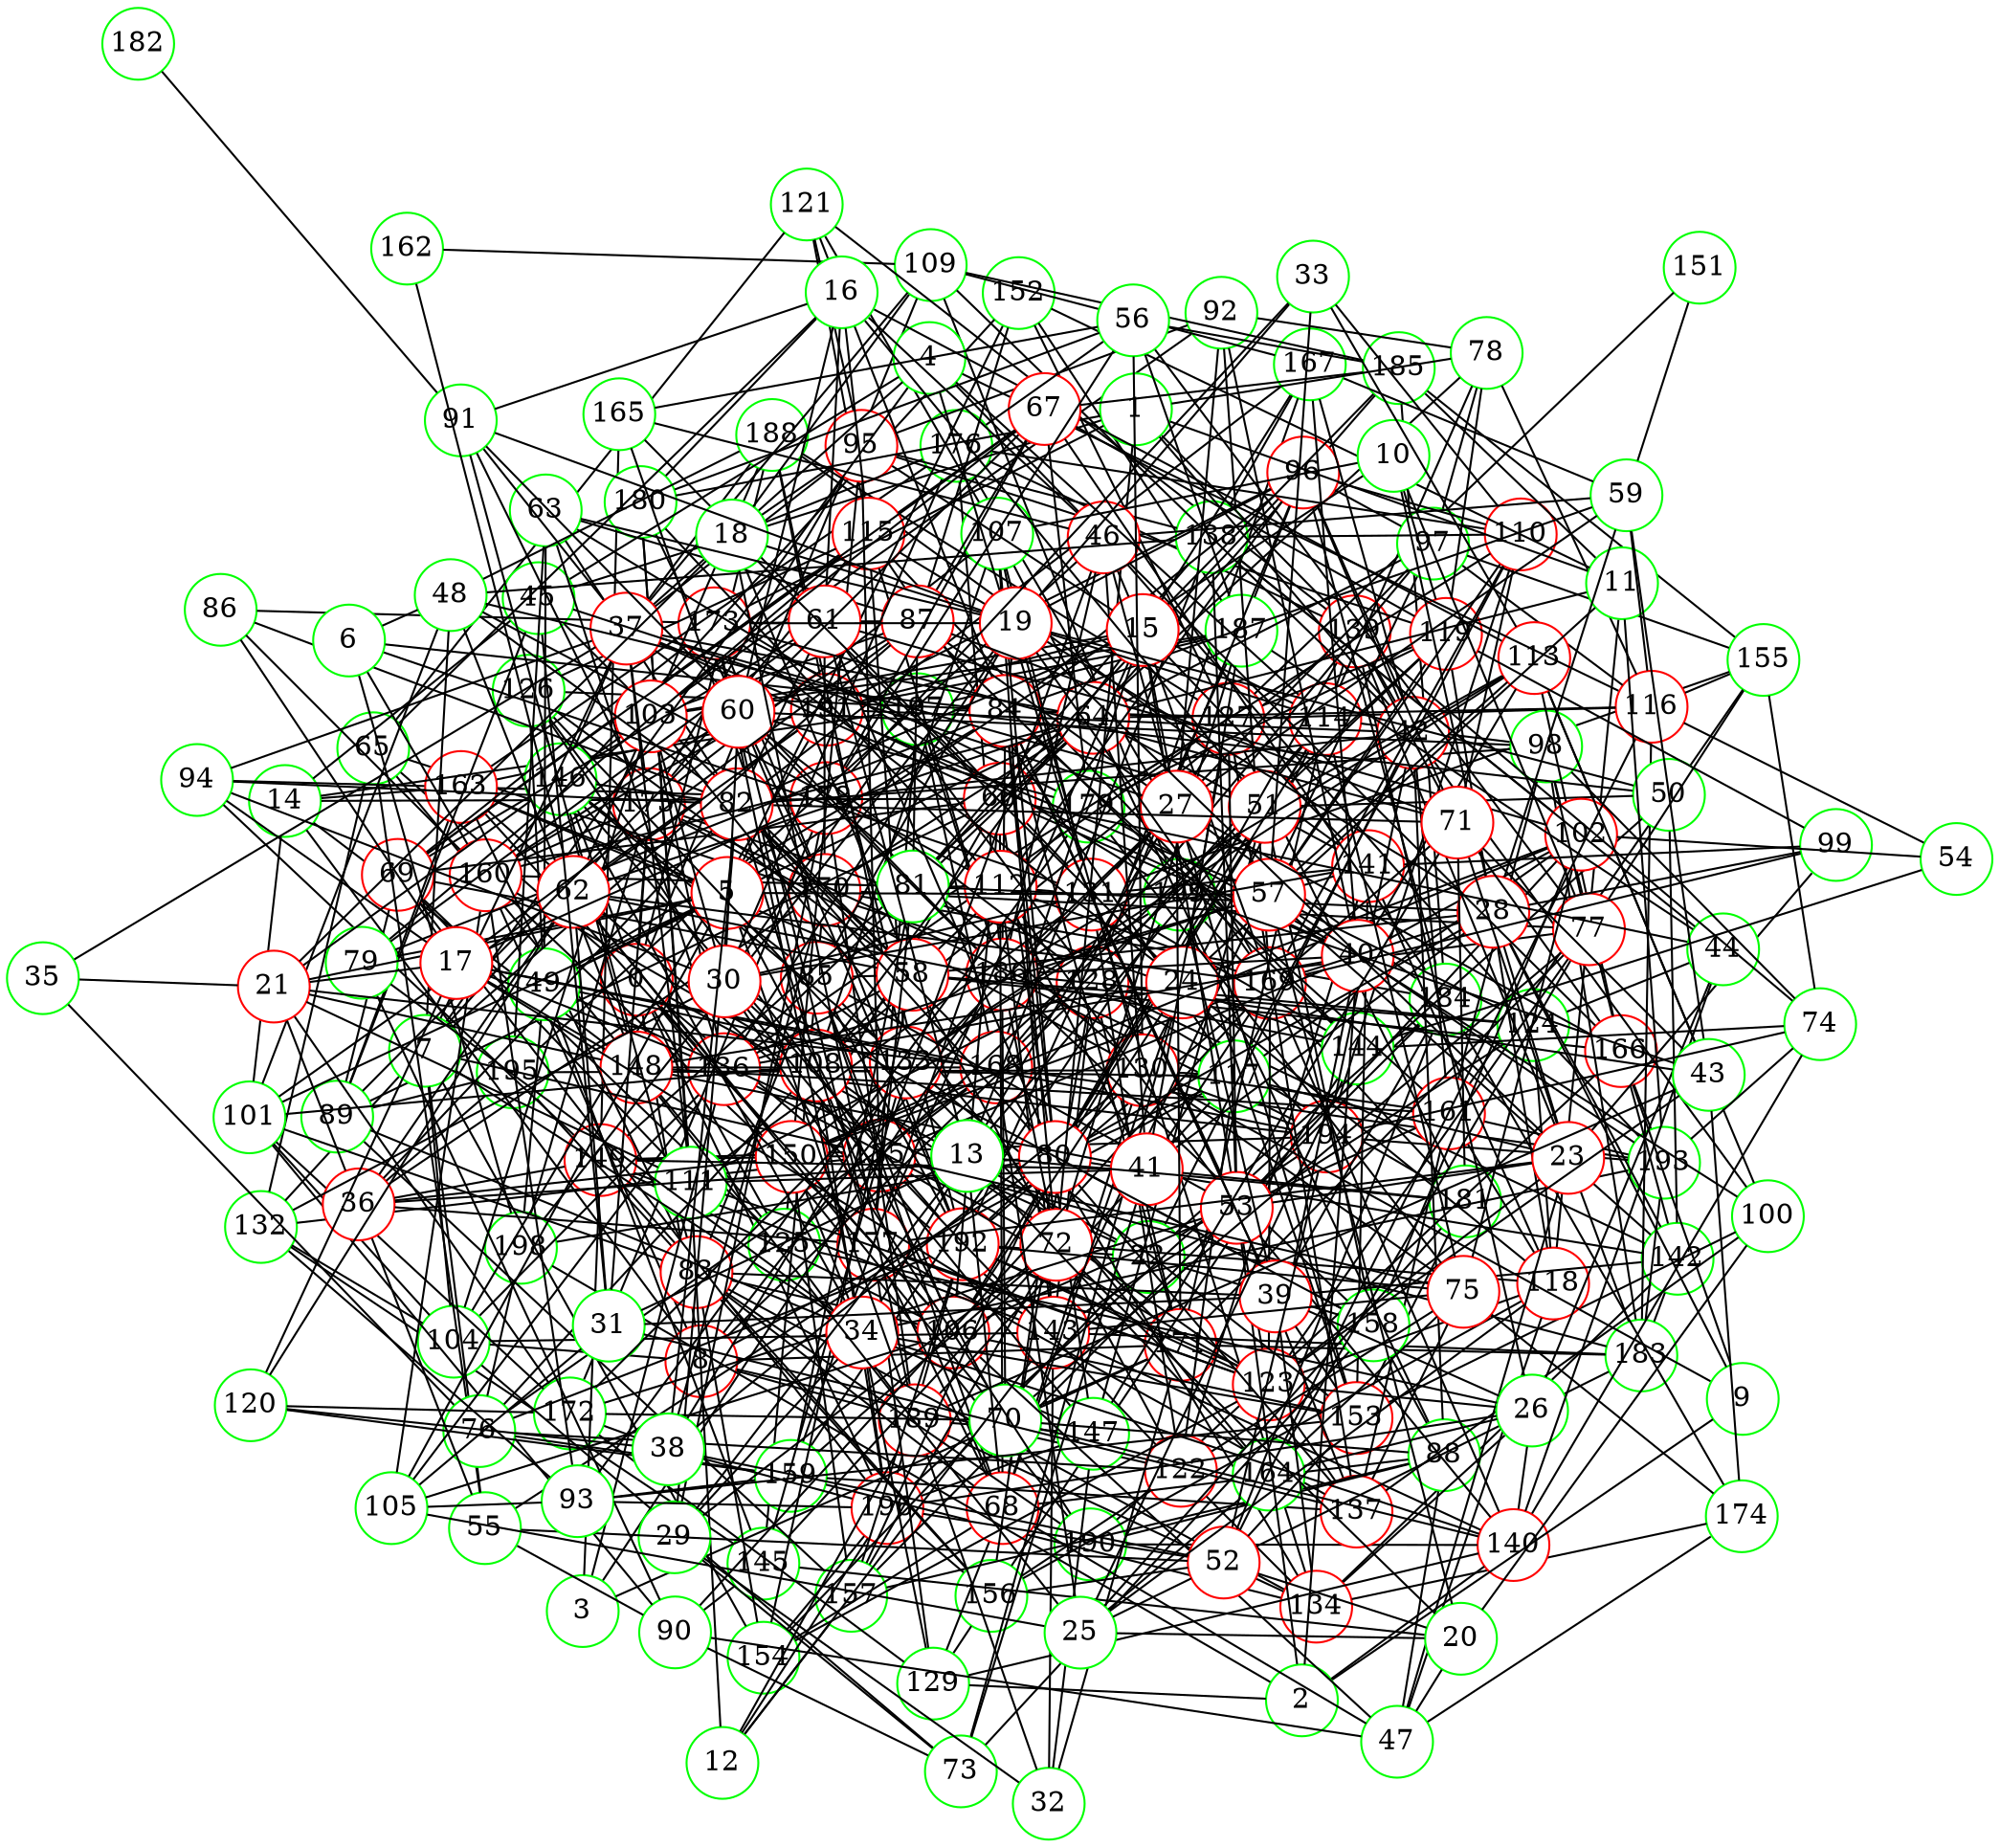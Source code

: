 graph {
graph ["layout"="fdp"]
node ["style"="filled","fillcolor"="white","fixedsize"="true","shape"="circle"]
"0" ["color"="red"]
"65" ["color"="green"]
"128" ["color"="red"]
"167" ["color"="green"]
"171" ["color"="red"]
"183" ["color"="green"]
"193" ["color"="green"]
"194" ["color"="red"]
"197" ["color"="green"]
"142" ["color"="green"]
"166" ["color"="red"]
"190" ["color"="green"]
"143" ["color"="red"]
"149" ["color"="red"]
"165" ["color"="green"]
"156" ["color"="green"]
"195" ["color"="green"]
"196" ["color"="red"]
"181" ["color"="green"]
"199" ["color"="green"]
"132" ["color"="green"]
"145" ["color"="green"]
"170" ["color"="red"]
"192" ["color"="red"]
"180" ["color"="green"]
"184" ["color"="green"]
"185" ["color"="green"]
"173" ["color"="red"]
"179" ["color"="green"]
"135" ["color"="red"]
"163" ["color"="red"]
"176" ["color"="green"]
"186" ["color"="red"]
"178" ["color"="red"]
"189" ["color"="red"]
"191" ["color"="red"]
"168" ["color"="red"]
"175" ["color"="red"]
"198" ["color"="green"]
"121" ["color"="green"]
"139" ["color"="red"]
"125" ["color"="green"]
"150" ["color"="red"]
"169" ["color"="red"]
"157" ["color"="green"]
"8" ["color"="red"]
"160" ["color"="red"]
"177" ["color"="red"]
"117" ["color"="green"]
"130" ["color"="red"]
"161" ["color"="red"]
"136" ["color"="red"]
"122" ["color"="red"]
"131" ["color"="red"]
"134" ["color"="red"]
"174" ["color"="green"]
"159" ["color"="green"]
"141" ["color"="red"]
"153" ["color"="red"]
"188" ["color"="green"]
"144" ["color"="green"]
"155" ["color"="green"]
"104" ["color"="green"]
"14" ["color"="green"]
"66" ["color"="red"]
"147" ["color"="green"]
"68" ["color"="red"]
"129" ["color"="green"]
"140" ["color"="red"]
"172" ["color"="green"]
"108" ["color"="red"]
"123" ["color"="red"]
"137" ["color"="red"]
"154" ["color"="green"]
"83" ["color"="red"]
"146" ["color"="green"]
"85" ["color"="red"]
"106" ["color"="red"]
"114" ["color"="red"]
"127" ["color"="red"]
"151" ["color"="green"]
"152" ["color"="green"]
"187" ["color"="green"]
"101" ["color"="green"]
"88" ["color"="green"]
"158" ["color"="green"]
"69" ["color"="red"]
"115" ["color"="red"]
"133" ["color"="red"]
"126" ["color"="green"]
"89" ["color"="green"]
"111" ["color"="green"]
"78" ["color"="green"]
"97" ["color"="green"]
"116" ["color"="red"]
"119" ["color"="red"]
"92" ["color"="green"]
"95" ["color"="red"]
"138" ["color"="green"]
"148" ["color"="red"]
"45" ["color"="green"]
"58" ["color"="red"]
"82" ["color"="red"]
"98" ["color"="green"]
"86" ["color"="green"]
"94" ["color"="green"]
"124" ["color"="green"]
"109" ["color"="green"]
"162" ["color"="green"]
"22" ["color"="green"]
"49" ["color"="green"]
"64" ["color"="red"]
"107" ["color"="green"]
"84" ["color"="red"]
"96" ["color"="red"]
"112" ["color"="red"]
"110" ["color"="red"]
"63" ["color"="green"]
"87" ["color"="red"]
"103" ["color"="red"]
"164" ["color"="green"]
"50" ["color"="green"]
"51" ["color"="red"]
"80" ["color"="red"]
"113" ["color"="red"]
"42" ["color"="red"]
"100" ["color"="green"]
"1" ["color"="green"]
"72" ["color"="red"]
"118" ["color"="red"]
"11" ["color"="green"]
"24" ["color"="red"]
"102" ["color"="red"]
"73" ["color"="green"]
"90" ["color"="green"]
"77" ["color"="red"]
"2" ["color"="green"]
"53" ["color"="red"]
"40" ["color"="red"]
"9" ["color"="green"]
"28" ["color"="red"]
"81" ["color"="green"]
"99" ["color"="green"]
"41" ["color"="red"]
"46" ["color"="red"]
"59" ["color"="green"]
"3" ["color"="green"]
"4" ["color"="green"]
"37" ["color"="red"]
"57" ["color"="red"]
"91" ["color"="green"]
"182" ["color"="green"]
"7" ["color"="green"]
"48" ["color"="green"]
"34" ["color"="red"]
"79" ["color"="green"]
"55" ["color"="green"]
"5" ["color"="red"]
"21" ["color"="red"]
"35" ["color"="green"]
"76" ["color"="green"]
"36" ["color"="red"]
"62" ["color"="red"]
"70" ["color"="green"]
"120" ["color"="green"]
"105" ["color"="green"]
"10" ["color"="green"]
"6" ["color"="green"]
"12" ["color"="green"]
"13" ["color"="green"]
"29" ["color"="green"]
"32" ["color"="green"]
"61" ["color"="red"]
"31" ["color"="green"]
"39" ["color"="red"]
"15" ["color"="red"]
"27" ["color"="red"]
"16" ["color"="green"]
"60" ["color"="red"]
"67" ["color"="red"]
"17" ["color"="red"]
"18" ["color"="green"]
"19" ["color"="red"]
"33" ["color"="green"]
"23" ["color"="red"]
"71" ["color"="red"]
"47" ["color"="green"]
"20" ["color"="green"]
"52" ["color"="red"]
"25" ["color"="green"]
"26" ["color"="green"]
"44" ["color"="green"]
"30" ["color"="red"]
"38" ["color"="green"]
"43" ["color"="green"]
"54" ["color"="green"]
"56" ["color"="green"]
"74" ["color"="green"]
"75" ["color"="red"]
"93" ["color"="green"]
"0" -- "65"
"0" -- "196"
"0" -- "8"
"0" -- "106"
"0" -- "109"
"0" -- "143"
"0" -- "175"
"0" -- "177"
"0" -- "22"
"0" -- "188"
"0" -- "125"
"0" -- "126"
"0" -- "190"
"65" -- "128"
"65" -- "132"
"65" -- "121"
"65" -- "125"
"128" -- "167"
"128" -- "171"
"128" -- "142"
"128" -- "143"
"128" -- "181"
"171" -- "183"
"183" -- "193"
"193" -- "194"
"194" -- "197"
"142" -- "166"
"142" -- "183"
"166" -- "193"
"166" -- "190"
"143" -- "149"
"143" -- "183"
"149" -- "194"
"149" -- "165"
"149" -- "156"
"156" -- "195"
"156" -- "196"
"181" -- "199"
"132" -- "145"
"132" -- "135"
"132" -- "175"
"145" -- "170"
"170" -- "192"
"170" -- "180"
"170" -- "184"
"170" -- "173"
"192" -- "196"
"184" -- "196"
"184" -- "185"
"173" -- "179"
"135" -- "163"
"135" -- "168"
"135" -- "149"
"135" -- "183"
"163" -- "176"
"163" -- "178"
"163" -- "191"
"176" -- "186"
"186" -- "194"
"186" -- "197"
"178" -- "189"
"191" -- "192"
"168" -- "193"
"168" -- "197"
"175" -- "198"
"121" -- "139"
"139" -- "176"
"125" -- "150"
"125" -- "189"
"150" -- "168"
"150" -- "169"
"150" -- "157"
"169" -- "192"
"169" -- "176"
"157" -- "192"
"8" -- "128"
"8" -- "160"
"8" -- "117"
"8" -- "104"
"8" -- "122"
"8" -- "186"
"8" -- "171"
"8" -- "189"
"8" -- "14"
"160" -- "175"
"160" -- "177"
"177" -- "197"
"117" -- "130"
"117" -- "136"
"117" -- "122"
"117" -- "189"
"117" -- "175"
"130" -- "161"
"130" -- "194"
"130" -- "195"
"130" -- "175"
"130" -- "178"
"161" -- "193"
"136" -- "194"
"122" -- "131"
"122" -- "134"
"122" -- "135"
"122" -- "156"
"122" -- "141"
"131" -- "134"
"131" -- "141"
"131" -- "144"
"131" -- "155"
"134" -- "168"
"134" -- "189"
"134" -- "142"
"134" -- "174"
"134" -- "159"
"174" -- "184"
"159" -- "199"
"141" -- "153"
"141" -- "186"
"141" -- "188"
"153" -- "192"
"153" -- "181"
"153" -- "199"
"188" -- "191"
"144" -- "156"
"144" -- "175"
"155" -- "161"
"155" -- "185"
"104" -- "132"
"104" -- "136"
"104" -- "143"
"104" -- "191"
"14" -- "66"
"14" -- "163"
"14" -- "148"
"14" -- "101"
"14" -- "197"
"14" -- "45"
"66" -- "147"
"66" -- "68"
"66" -- "69"
"66" -- "165"
"66" -- "150"
"66" -- "89"
"66" -- "106"
"66" -- "78"
"147" -- "196"
"147" -- "189"
"68" -- "128"
"68" -- "129"
"68" -- "130"
"68" -- "108"
"68" -- "177"
"68" -- "83"
"68" -- "85"
"68" -- "88"
"68" -- "154"
"129" -- "177"
"129" -- "140"
"129" -- "156"
"129" -- "172"
"140" -- "169"
"140" -- "190"
"140" -- "143"
"172" -- "178"
"108" -- "160"
"108" -- "179"
"108" -- "196"
"108" -- "123"
"108" -- "139"
"108" -- "173"
"123" -- "192"
"123" -- "135"
"123" -- "137"
"123" -- "169"
"123" -- "177"
"123" -- "154"
"137" -- "161"
"137" -- "177"
"137" -- "159"
"154" -- "196"
"83" -- "146"
"83" -- "163"
"83" -- "180"
"83" -- "85"
"83" -- "101"
"83" -- "134"
"83" -- "106"
"83" -- "154"
"83" -- "190"
"146" -- "192"
"85" -- "192"
"85" -- "146"
"85" -- "165"
"85" -- "106"
"85" -- "171"
"85" -- "127"
"106" -- "161"
"106" -- "114"
"106" -- "163"
"106" -- "149"
"106" -- "153"
"114" -- "128"
"114" -- "130"
"114" -- "197"
"114" -- "199"
"114" -- "139"
"114" -- "171"
"127" -- "136"
"127" -- "137"
"127" -- "181"
"127" -- "151"
"127" -- "152"
"127" -- "188"
"152" -- "160"
"152" -- "187"
"187" -- "192"
"187" -- "197"
"187" -- "191"
"101" -- "104"
"101" -- "108"
"101" -- "172"
"101" -- "191"
"88" -- "157"
"88" -- "158"
"88" -- "190"
"158" -- "186"
"69" -- "115"
"69" -- "196"
"69" -- "89"
"69" -- "125"
"69" -- "173"
"69" -- "111"
"115" -- "144"
"115" -- "117"
"115" -- "133"
"115" -- "121"
"115" -- "186"
"115" -- "126"
"115" -- "175"
"133" -- "145"
"133" -- "146"
"133" -- "150"
"133" -- "199"
"133" -- "153"
"133" -- "188"
"126" -- "135"
"126" -- "127"
"89" -- "163"
"89" -- "195"
"89" -- "157"
"111" -- "128"
"111" -- "131"
"111" -- "180"
"111" -- "123"
"78" -- "97"
"78" -- "114"
"78" -- "116"
"78" -- "119"
"78" -- "92"
"97" -- "131"
"97" -- "116"
"97" -- "168"
"97" -- "155"
"97" -- "143"
"116" -- "183"
"116" -- "155"
"116" -- "127"
"119" -- "179"
"119" -- "125"
"119" -- "127"
"92" -- "146"
"92" -- "169"
"92" -- "95"
"95" -- "150"
"95" -- "119"
"95" -- "135"
"95" -- "121"
"95" -- "138"
"95" -- "175"
"138" -- "167"
"148" -- "161"
"148" -- "168"
"45" -- "89"
"45" -- "58"
"58" -- "163"
"58" -- "69"
"58" -- "166"
"58" -- "136"
"58" -- "82"
"58" -- "85"
"58" -- "122"
"58" -- "154"
"58" -- "124"
"58" -- "126"
"82" -- "98"
"82" -- "167"
"82" -- "168"
"82" -- "177"
"82" -- "146"
"82" -- "86"
"82" -- "94"
"98" -- "161"
"98" -- "114"
"98" -- "166"
"98" -- "183"
"86" -- "160"
"86" -- "173"
"94" -- "163"
"94" -- "149"
"124" -- "193"
"124" -- "186"
"124" -- "143"
"109" -- "162"
"109" -- "167"
"109" -- "199"
"109" -- "185"
"22" -- "192"
"22" -- "49"
"22" -- "50"
"22" -- "194"
"22" -- "42"
"22" -- "154"
"22" -- "158"
"49" -- "64"
"49" -- "145"
"49" -- "84"
"49" -- "133"
"49" -- "198"
"49" -- "126"
"49" -- "63"
"64" -- "160"
"64" -- "97"
"64" -- "136"
"64" -- "170"
"64" -- "107"
"64" -- "141"
"64" -- "116"
"64" -- "149"
"64" -- "88"
"64" -- "185"
"107" -- "131"
"107" -- "121"
"107" -- "108"
"107" -- "143"
"107" -- "175"
"84" -- "96"
"84" -- "161"
"84" -- "171"
"84" -- "121"
"84" -- "186"
"96" -- "112"
"96" -- "128"
"96" -- "97"
"96" -- "184"
"96" -- "187"
"96" -- "110"
"96" -- "191"
"112" -- "131"
"112" -- "180"
"112" -- "169"
"112" -- "143"
"112" -- "159"
"110" -- "176"
"110" -- "194"
"110" -- "179"
"110" -- "117"
"110" -- "169"
"110" -- "138"
"63" -- "82"
"63" -- "195"
"63" -- "87"
"63" -- "199"
"63" -- "136"
"87" -- "160"
"87" -- "103"
"87" -- "173"
"87" -- "144"
"87" -- "152"
"87" -- "184"
"103" -- "164"
"103" -- "104"
"103" -- "136"
"103" -- "187"
"103" -- "188"
"50" -- "51"
"50" -- "197"
"50" -- "142"
"51" -- "80"
"51" -- "113"
"51" -- "147"
"51" -- "119"
"51" -- "168"
"51" -- "158"
"80" -- "192"
"80" -- "130"
"80" -- "198"
"80" -- "137"
"80" -- "107"
"80" -- "139"
"80" -- "142"
"80" -- "82"
"80" -- "114"
"80" -- "84"
"80" -- "117"
"80" -- "156"
"80" -- "157"
"80" -- "158"
"113" -- "133"
"113" -- "166"
"113" -- "186"
"42" -- "96"
"42" -- "161"
"42" -- "178"
"42" -- "194"
"42" -- "100"
"42" -- "167"
"42" -- "88"
"42" -- "139"
"42" -- "109"
"42" -- "191"
"100" -- "113"
"100" -- "137"
"100" -- "153"
"1" -- "180"
"1" -- "72"
"1" -- "42"
"1" -- "11"
"1" -- "139"
"1" -- "45"
"1" -- "173"
"1" -- "78"
"72" -- "145"
"72" -- "84"
"72" -- "118"
"72" -- "136"
"72" -- "186"
"72" -- "187"
"72" -- "157"
"72" -- "159"
"118" -- "161"
"118" -- "119"
"118" -- "123"
"118" -- "124"
"118" -- "156"
"118" -- "141"
"11" -- "64"
"11" -- "193"
"11" -- "118"
"11" -- "24"
"11" -- "152"
"11" -- "185"
"24" -- "68"
"24" -- "148"
"24" -- "102"
"24" -- "118"
"24" -- "73"
"24" -- "106"
"24" -- "187"
"24" -- "77"
"24" -- "173"
"102" -- "117"
"102" -- "150"
"102" -- "138"
"102" -- "158"
"73" -- "104"
"73" -- "90"
"73" -- "158"
"90" -- "145"
"90" -- "101"
"90" -- "169"
"77" -- "98"
"77" -- "164"
"77" -- "170"
"77" -- "123"
"77" -- "155"
"77" -- "171"
"2" -- "129"
"2" -- "53"
"2" -- "198"
"2" -- "40"
"2" -- "9"
"2" -- "140"
"53" -- "102"
"53" -- "137"
"53" -- "138"
"53" -- "140"
"53" -- "172"
"53" -- "112"
"53" -- "84"
"53" -- "85"
"53" -- "184"
"53" -- "123"
"53" -- "157"
"53" -- "127"
"40" -- "66"
"40" -- "100"
"40" -- "102"
"40" -- "135"
"40" -- "167"
"40" -- "136"
"40" -- "113"
"40" -- "179"
"40" -- "186"
"40" -- "123"
"40" -- "92"
"40" -- "191"
"9" -- "130"
"9" -- "166"
"9" -- "28"
"28" -- "80"
"28" -- "81"
"28" -- "99"
"28" -- "115"
"28" -- "41"
"28" -- "169"
"28" -- "58"
"28" -- "59"
"28" -- "142"
"81" -- "96"
"81" -- "112"
"81" -- "160"
"81" -- "177"
"81" -- "87"
"81" -- "138"
"81" -- "159"
"99" -- "119"
"99" -- "169"
"99" -- "141"
"41" -- "112"
"41" -- "148"
"41" -- "149"
"41" -- "181"
"41" -- "73"
"41" -- "169"
"41" -- "46"
"41" -- "111"
"41" -- "127"
"46" -- "195"
"46" -- "165"
"46" -- "166"
"46" -- "135"
"46" -- "186"
"46" -- "59"
"46" -- "124"
"59" -- "84"
"59" -- "116"
"59" -- "151"
"59" -- "167"
"3" -- "149"
"3" -- "136"
"3" -- "186"
"3" -- "171"
"4" -- "114"
"4" -- "131"
"4" -- "116"
"4" -- "37"
"4" -- "7"
"4" -- "45"
"4" -- "46"
"37" -- "64"
"37" -- "128"
"37" -- "66"
"37" -- "109"
"37" -- "111"
"37" -- "175"
"37" -- "146"
"37" -- "51"
"37" -- "57"
"37" -- "91"
"37" -- "188"
"37" -- "94"
"37" -- "95"
"57" -- "113"
"57" -- "193"
"57" -- "119"
"57" -- "136"
"57" -- "124"
"57" -- "110"
"57" -- "142"
"91" -- "148"
"91" -- "182"
"91" -- "186"
"91" -- "175"
"7" -- "48"
"7" -- "34"
"7" -- "37"
"7" -- "55"
"7" -- "87"
"7" -- "135"
"7" -- "104"
"7" -- "154"
"48" -- "112"
"48" -- "82"
"48" -- "148"
"48" -- "101"
"48" -- "197"
"48" -- "138"
"48" -- "188"
"34" -- "129"
"34" -- "193"
"34" -- "196"
"34" -- "140"
"34" -- "173"
"34" -- "79"
"34" -- "146"
"34" -- "147"
"34" -- "150"
"34" -- "89"
"34" -- "153"
"34" -- "127"
"79" -- "115"
"79" -- "84"
"79" -- "90"
"55" -- "80"
"55" -- "65"
"55" -- "90"
"5" -- "49"
"5" -- "163"
"5" -- "21"
"5" -- "101"
"5" -- "70"
"5" -- "152"
"5" -- "57"
"5" -- "105"
"5" -- "10"
"5" -- "189"
"5" -- "79"
"21" -- "146"
"21" -- "35"
"21" -- "36"
"21" -- "148"
"21" -- "168"
"21" -- "172"
"21" -- "111"
"35" -- "37"
"35" -- "76"
"76" -- "192"
"76" -- "198"
"76" -- "168"
"76" -- "122"
"76" -- "108"
"76" -- "159"
"36" -- "80"
"36" -- "177"
"36" -- "82"
"36" -- "195"
"36" -- "149"
"36" -- "150"
"36" -- "55"
"36" -- "170"
"36" -- "62"
"62" -- "64"
"62" -- "144"
"62" -- "162"
"62" -- "70"
"62" -- "150"
"62" -- "103"
"62" -- "120"
"62" -- "169"
"62" -- "191"
"70" -- "88"
"70" -- "186"
"70" -- "171"
"70" -- "140"
"70" -- "172"
"70" -- "77"
"120" -- "172"
"120" -- "159"
"105" -- "160"
"105" -- "136"
"105" -- "106"
"10" -- "119"
"10" -- "107"
"10" -- "28"
"10" -- "77"
"6" -- "48"
"6" -- "160"
"6" -- "131"
"6" -- "84"
"6" -- "198"
"12" -- "196"
"12" -- "157"
"12" -- "189"
"12" -- "111"
"12" -- "143"
"13" -- "51"
"13" -- "68"
"13" -- "164"
"13" -- "181"
"13" -- "138"
"13" -- "29"
"13" -- "61"
"13" -- "126"
"13" -- "31"
"29" -- "32"
"29" -- "34"
"29" -- "82"
"29" -- "178"
"29" -- "72"
"29" -- "73"
"32" -- "147"
"32" -- "171"
"32" -- "189"
"32" -- "143"
"61" -- "80"
"61" -- "128"
"61" -- "82"
"61" -- "69"
"61" -- "102"
"61" -- "87"
"61" -- "170"
"61" -- "79"
"31" -- "39"
"31" -- "105"
"31" -- "137"
"31" -- "45"
"31" -- "62"
"31" -- "175"
"39" -- "83"
"39" -- "131"
"39" -- "84"
"39" -- "134"
"39" -- "199"
"39" -- "184"
"39" -- "153"
"39" -- "142"
"15" -- "103"
"15" -- "167"
"15" -- "168"
"15" -- "169"
"15" -- "108"
"15" -- "141"
"15" -- "46"
"15" -- "177"
"15" -- "82"
"15" -- "114"
"15" -- "53"
"15" -- "185"
"15" -- "27"
"15" -- "95"
"15" -- "191"
"27" -- "166"
"27" -- "153"
"27" -- "186"
"27" -- "59"
"27" -- "171"
"27" -- "92"
"27" -- "172"
"27" -- "45"
"27" -- "46"
"16" -- "65"
"16" -- "113"
"16" -- "51"
"16" -- "115"
"16" -- "180"
"16" -- "91"
"16" -- "60"
"16" -- "61"
"16" -- "46"
"60" -- "160"
"60" -- "192"
"60" -- "177"
"60" -- "98"
"60" -- "67"
"60" -- "179"
"60" -- "89"
"60" -- "186"
"67" -- "178"
"67" -- "115"
"67" -- "179"
"67" -- "69"
"67" -- "87"
"67" -- "103"
"67" -- "119"
"67" -- "184"
"67" -- "185"
"17" -- "178"
"17" -- "194"
"17" -- "148"
"17" -- "21"
"17" -- "86"
"17" -- "87"
"17" -- "120"
"17" -- "136"
"17" -- "168"
"17" -- "94"
"17" -- "143"
"18" -- "176"
"18" -- "114"
"18" -- "21"
"18" -- "24"
"18" -- "58"
"18" -- "109"
"18" -- "189"
"18" -- "95"
"19" -- "96"
"19" -- "33"
"19" -- "130"
"19" -- "198"
"19" -- "136"
"19" -- "169"
"19" -- "107"
"19" -- "173"
"19" -- "50"
"19" -- "84"
"19" -- "85"
"19" -- "23"
"19" -- "91"
"19" -- "63"
"33" -- "113"
"33" -- "178"
"33" -- "57"
"33" -- "110"
"23" -- "177"
"23" -- "99"
"23" -- "53"
"23" -- "117"
"23" -- "71"
"23" -- "183"
"23" -- "123"
"23" -- "139"
"23" -- "28"
"23" -- "47"
"71" -- "96"
"71" -- "82"
"71" -- "147"
"71" -- "181"
"71" -- "166"
"71" -- "87"
"71" -- "169"
"71" -- "139"
"71" -- "173"
"71" -- "110"
"47" -- "68"
"47" -- "118"
"47" -- "88"
"47" -- "90"
"47" -- "106"
"47" -- "174"
"20" -- "145"
"20" -- "52"
"20" -- "100"
"20" -- "72"
"20" -- "25"
"20" -- "57"
"20" -- "47"
"52" -- "194"
"52" -- "116"
"52" -- "196"
"52" -- "55"
"52" -- "183"
"52" -- "184"
"52" -- "153"
"52" -- "156"
"25" -- "144"
"25" -- "52"
"25" -- "148"
"25" -- "164"
"25" -- "181"
"25" -- "118"
"25" -- "168"
"25" -- "105"
"26" -- "164"
"26" -- "196"
"26" -- "134"
"26" -- "39"
"26" -- "123"
"26" -- "139"
"26" -- "44"
"26" -- "140"
"26" -- "125"
"44" -- "66"
"44" -- "138"
"44" -- "187"
"44" -- "124"
"44" -- "140"
"30" -- "131"
"30" -- "132"
"30" -- "197"
"30" -- "103"
"30" -- "108"
"30" -- "141"
"30" -- "176"
"30" -- "147"
"30" -- "60"
"30" -- "94"
"30" -- "126"
"30" -- "158"
"30" -- "190"
"38" -- "82"
"38" -- "130"
"38" -- "52"
"38" -- "196"
"38" -- "133"
"38" -- "120"
"38" -- "170"
"38" -- "172"
"43" -- "128"
"43" -- "113"
"43" -- "71"
"43" -- "199"
"43" -- "59"
"43" -- "123"
"43" -- "189"
"43" -- "174"
"54" -- "144"
"54" -- "116"
"54" -- "102"
"56" -- "176"
"56" -- "130"
"56" -- "178"
"56" -- "180"
"56" -- "165"
"56" -- "185"
"56" -- "187"
"56" -- "77"
"74" -- "144"
"74" -- "193"
"74" -- "98"
"74" -- "194"
"74" -- "139"
"74" -- "155"
"74" -- "140"
"75" -- "192"
"75" -- "114"
"75" -- "130"
"75" -- "179"
"75" -- "164"
"75" -- "102"
"75" -- "135"
"75" -- "137"
"75" -- "122"
"75" -- "174"
"75" -- "143"
"93" -- "160"
"93" -- "179"
"93" -- "132"
"93" -- "196"
"93" -- "105"
"93" -- "153"
"93" -- "159"
}